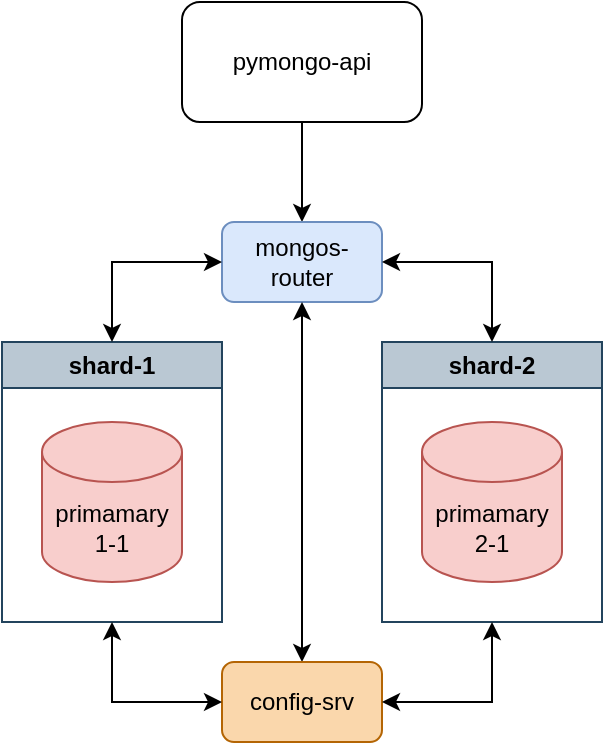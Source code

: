 <mxfile version="28.0.6">
  <diagram name="Page-1" id="-H_mtQnk-PTXWXPvYvuk">
    <mxGraphModel dx="1348" dy="791" grid="1" gridSize="10" guides="1" tooltips="1" connect="1" arrows="1" fold="1" page="1" pageScale="1" pageWidth="1169" pageHeight="827" background="#ffffff" math="0" shadow="0">
      <root>
        <mxCell id="0" />
        <mxCell id="1" parent="0" />
        <mxCell id="M3Q7F0y20DK5DFM-mO5N-29" style="edgeStyle=orthogonalEdgeStyle;rounded=0;orthogonalLoop=1;jettySize=auto;html=1;" parent="1" source="zA23MoTUsTF4_91t8viU-3" target="M3Q7F0y20DK5DFM-mO5N-20" edge="1">
          <mxGeometry relative="1" as="geometry" />
        </mxCell>
        <mxCell id="zA23MoTUsTF4_91t8viU-3" value="pymongo-api" style="rounded=1;whiteSpace=wrap;html=1;" parent="1" vertex="1">
          <mxGeometry x="250" y="100" width="120" height="60" as="geometry" />
        </mxCell>
        <mxCell id="M3Q7F0y20DK5DFM-mO5N-11" value="shard-1" style="swimlane;whiteSpace=wrap;html=1;fillColor=#bac8d3;strokeColor=#23445d;" parent="1" vertex="1">
          <mxGeometry x="160" y="270" width="110" height="140" as="geometry">
            <mxRectangle x="110" y="200" width="140" height="30" as="alternateBounds" />
          </mxGeometry>
        </mxCell>
        <mxCell id="zA23MoTUsTF4_91t8viU-2" value="primamary&lt;br&gt;1-1" style="shape=cylinder3;whiteSpace=wrap;html=1;boundedLbl=1;backgroundOutline=1;size=15;fillColor=#f8cecc;strokeColor=#b85450;" parent="M3Q7F0y20DK5DFM-mO5N-11" vertex="1">
          <mxGeometry x="20" y="40" width="70" height="80" as="geometry" />
        </mxCell>
        <mxCell id="M3Q7F0y20DK5DFM-mO5N-16" value="shard-2" style="swimlane;whiteSpace=wrap;html=1;fillColor=#bac8d3;strokeColor=#23445d;" parent="1" vertex="1">
          <mxGeometry x="350" y="270" width="110" height="140" as="geometry">
            <mxRectangle x="110" y="200" width="140" height="30" as="alternateBounds" />
          </mxGeometry>
        </mxCell>
        <mxCell id="M3Q7F0y20DK5DFM-mO5N-17" value="primamary&lt;br&gt;2-1" style="shape=cylinder3;whiteSpace=wrap;html=1;boundedLbl=1;backgroundOutline=1;size=15;fillColor=#f8cecc;strokeColor=#b85450;" parent="M3Q7F0y20DK5DFM-mO5N-16" vertex="1">
          <mxGeometry x="20" y="40" width="70" height="80" as="geometry" />
        </mxCell>
        <mxCell id="M3Q7F0y20DK5DFM-mO5N-20" value="mongos-router" style="rounded=1;whiteSpace=wrap;html=1;fillColor=#dae8fc;strokeColor=#6c8ebf;" parent="1" vertex="1">
          <mxGeometry x="270" y="210" width="80" height="40" as="geometry" />
        </mxCell>
        <mxCell id="M3Q7F0y20DK5DFM-mO5N-30" value="" style="endArrow=classic;startArrow=classic;html=1;rounded=0;entryX=0;entryY=0.5;entryDx=0;entryDy=0;exitX=0.5;exitY=0;exitDx=0;exitDy=0;" parent="1" source="M3Q7F0y20DK5DFM-mO5N-11" target="M3Q7F0y20DK5DFM-mO5N-20" edge="1">
          <mxGeometry width="50" height="50" relative="1" as="geometry">
            <mxPoint x="210" y="250" as="sourcePoint" />
            <mxPoint x="260" y="200" as="targetPoint" />
            <Array as="points">
              <mxPoint x="215" y="230" />
            </Array>
          </mxGeometry>
        </mxCell>
        <mxCell id="M3Q7F0y20DK5DFM-mO5N-31" value="" style="endArrow=classic;startArrow=classic;html=1;rounded=0;exitX=1;exitY=0.5;exitDx=0;exitDy=0;entryX=0.5;entryY=0;entryDx=0;entryDy=0;" parent="1" source="M3Q7F0y20DK5DFM-mO5N-20" target="M3Q7F0y20DK5DFM-mO5N-16" edge="1">
          <mxGeometry width="50" height="50" relative="1" as="geometry">
            <mxPoint x="400" y="210" as="sourcePoint" />
            <mxPoint x="450" y="160" as="targetPoint" />
            <Array as="points">
              <mxPoint x="405" y="230" />
            </Array>
          </mxGeometry>
        </mxCell>
        <mxCell id="M3Q7F0y20DK5DFM-mO5N-35" value="" style="endArrow=classic;startArrow=classic;html=1;rounded=0;entryX=0.5;entryY=1;entryDx=0;entryDy=0;exitX=0.5;exitY=0;exitDx=0;exitDy=0;" parent="1" source="M3Q7F0y20DK5DFM-mO5N-36" target="M3Q7F0y20DK5DFM-mO5N-20" edge="1">
          <mxGeometry width="50" height="50" relative="1" as="geometry">
            <mxPoint x="310" y="430" as="sourcePoint" />
            <mxPoint x="340" y="290" as="targetPoint" />
          </mxGeometry>
        </mxCell>
        <mxCell id="M3Q7F0y20DK5DFM-mO5N-36" value="config-srv" style="rounded=1;whiteSpace=wrap;html=1;fillColor=#fad7ac;strokeColor=#b46504;" parent="1" vertex="1">
          <mxGeometry x="270" y="430" width="80" height="40" as="geometry" />
        </mxCell>
        <mxCell id="M3Q7F0y20DK5DFM-mO5N-41" value="" style="endArrow=classic;startArrow=classic;html=1;rounded=0;entryX=0;entryY=0.5;entryDx=0;entryDy=0;exitX=0.5;exitY=1;exitDx=0;exitDy=0;" parent="1" source="M3Q7F0y20DK5DFM-mO5N-11" target="M3Q7F0y20DK5DFM-mO5N-36" edge="1">
          <mxGeometry width="50" height="50" relative="1" as="geometry">
            <mxPoint x="170" y="680" as="sourcePoint" />
            <mxPoint x="220" y="630" as="targetPoint" />
            <Array as="points">
              <mxPoint x="215" y="450" />
            </Array>
          </mxGeometry>
        </mxCell>
        <mxCell id="M3Q7F0y20DK5DFM-mO5N-42" value="" style="endArrow=classic;startArrow=classic;html=1;rounded=0;entryX=0.5;entryY=1;entryDx=0;entryDy=0;exitX=1;exitY=0.5;exitDx=0;exitDy=0;" parent="1" source="M3Q7F0y20DK5DFM-mO5N-36" target="M3Q7F0y20DK5DFM-mO5N-16" edge="1">
          <mxGeometry width="50" height="50" relative="1" as="geometry">
            <mxPoint x="410" y="690" as="sourcePoint" />
            <mxPoint x="460" y="640" as="targetPoint" />
            <Array as="points">
              <mxPoint x="405" y="450" />
            </Array>
          </mxGeometry>
        </mxCell>
      </root>
    </mxGraphModel>
  </diagram>
</mxfile>
